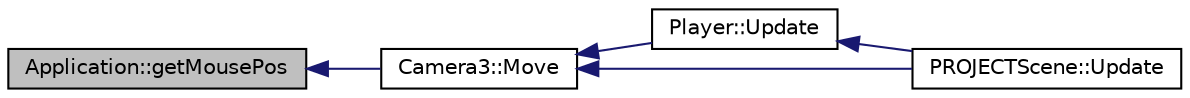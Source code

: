 digraph "Application::getMousePos"
{
  bgcolor="transparent";
  edge [fontname="Helvetica",fontsize="10",labelfontname="Helvetica",labelfontsize="10"];
  node [fontname="Helvetica",fontsize="10",shape=record];
  rankdir="LR";
  Node1 [label="Application::getMousePos",height=0.2,width=0.4,color="black", fillcolor="grey75", style="filled", fontcolor="black"];
  Node1 -> Node2 [dir="back",color="midnightblue",fontsize="10",style="solid",fontname="Helvetica"];
  Node2 [label="Camera3::Move",height=0.2,width=0.4,color="black",URL="$classCamera3.html#a4cead3bb5a13f53d2f4043435937553d",tooltip="This is for the moving of the camera. "];
  Node2 -> Node3 [dir="back",color="midnightblue",fontsize="10",style="solid",fontname="Helvetica"];
  Node3 [label="Player::Update",height=0.2,width=0.4,color="black",URL="$classPlayer.html#a522cbf980cc179616292e2b25399c1dc",tooltip="PLayer Update function. "];
  Node3 -> Node4 [dir="back",color="midnightblue",fontsize="10",style="solid",fontname="Helvetica"];
  Node4 [label="PROJECTScene::Update",height=0.2,width=0.4,color="black",URL="$classPROJECTScene.html#ab4521f32fd8e1e5901c9896404e09789",tooltip="Upadte. "];
  Node2 -> Node4 [dir="back",color="midnightblue",fontsize="10",style="solid",fontname="Helvetica"];
}
